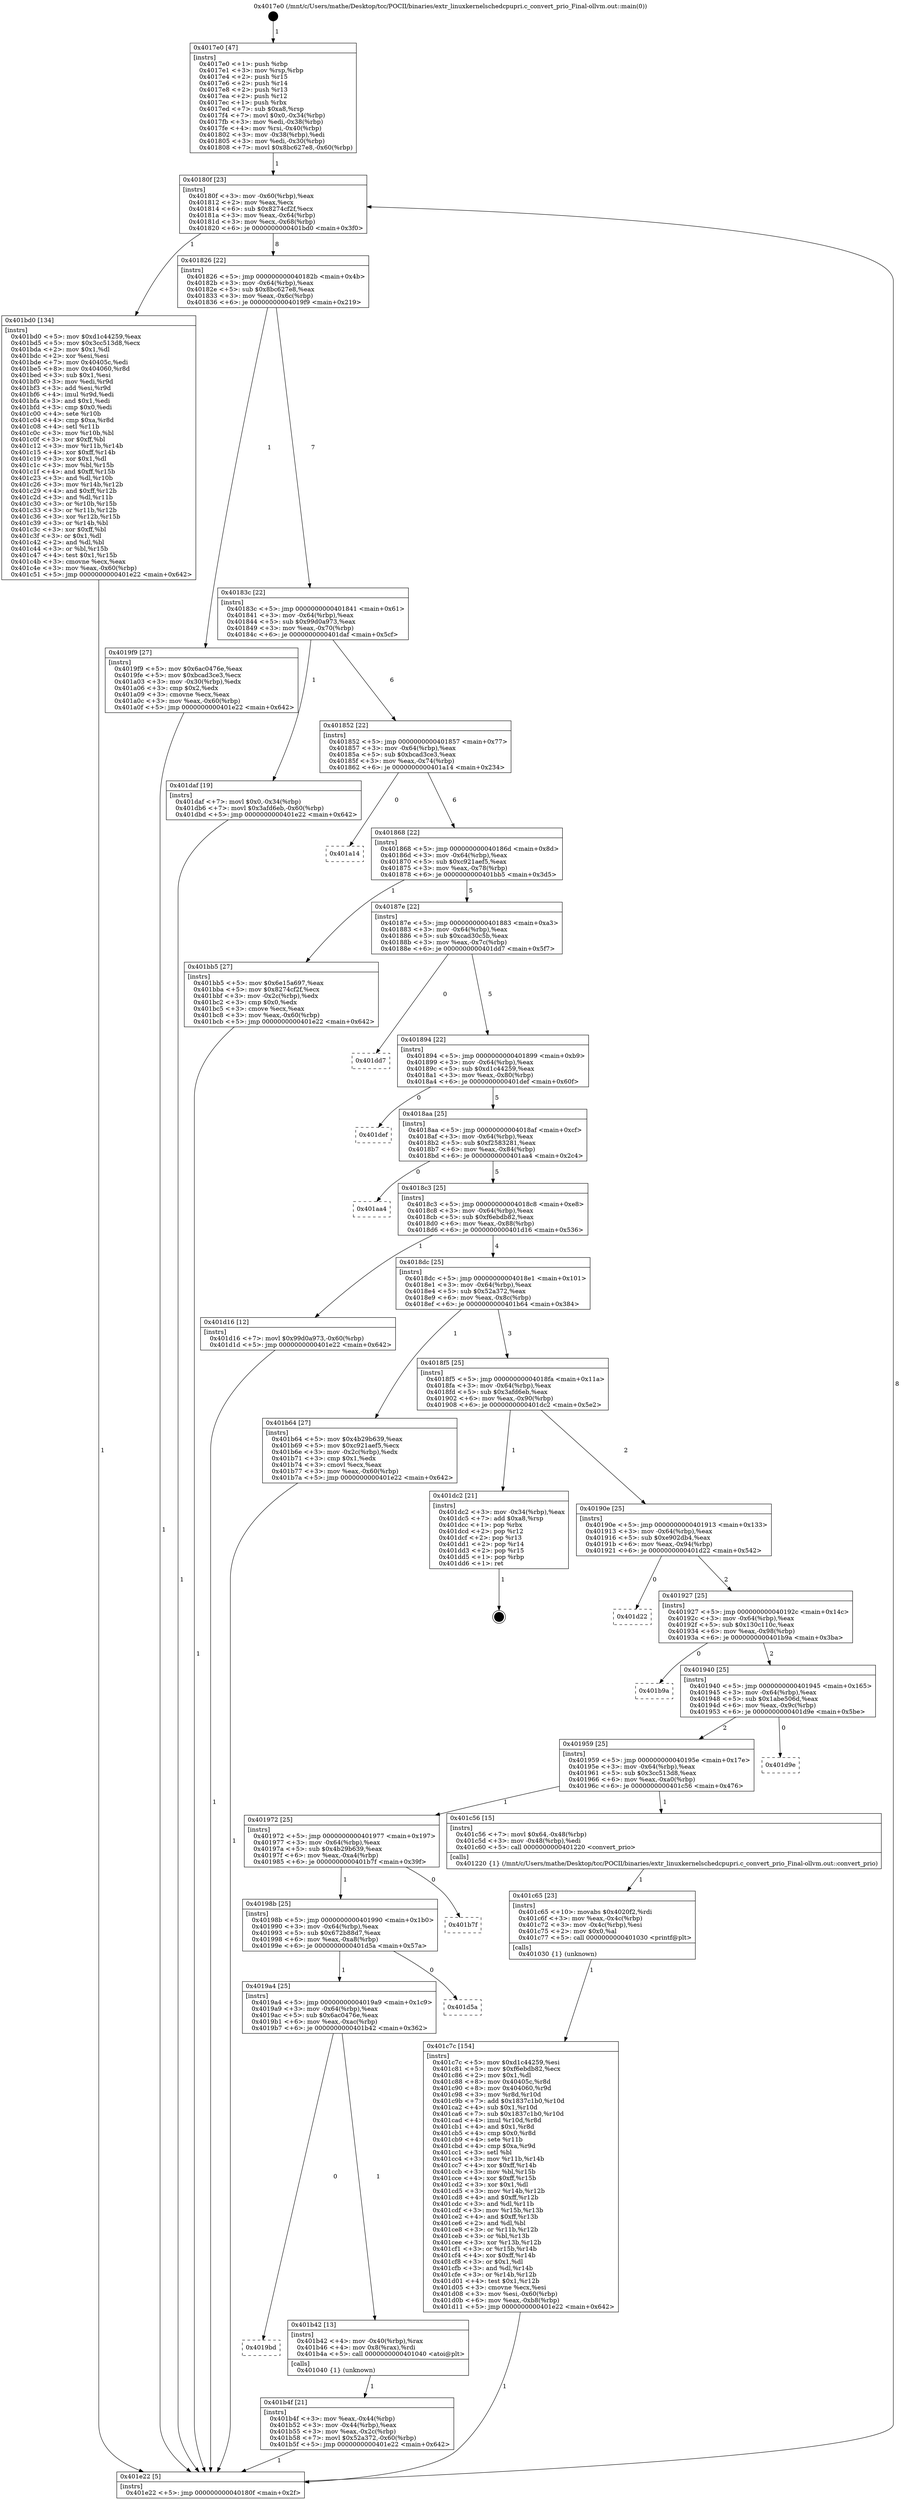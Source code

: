 digraph "0x4017e0" {
  label = "0x4017e0 (/mnt/c/Users/mathe/Desktop/tcc/POCII/binaries/extr_linuxkernelschedcpupri.c_convert_prio_Final-ollvm.out::main(0))"
  labelloc = "t"
  node[shape=record]

  Entry [label="",width=0.3,height=0.3,shape=circle,fillcolor=black,style=filled]
  "0x40180f" [label="{
     0x40180f [23]\l
     | [instrs]\l
     &nbsp;&nbsp;0x40180f \<+3\>: mov -0x60(%rbp),%eax\l
     &nbsp;&nbsp;0x401812 \<+2\>: mov %eax,%ecx\l
     &nbsp;&nbsp;0x401814 \<+6\>: sub $0x8274cf2f,%ecx\l
     &nbsp;&nbsp;0x40181a \<+3\>: mov %eax,-0x64(%rbp)\l
     &nbsp;&nbsp;0x40181d \<+3\>: mov %ecx,-0x68(%rbp)\l
     &nbsp;&nbsp;0x401820 \<+6\>: je 0000000000401bd0 \<main+0x3f0\>\l
  }"]
  "0x401bd0" [label="{
     0x401bd0 [134]\l
     | [instrs]\l
     &nbsp;&nbsp;0x401bd0 \<+5\>: mov $0xd1c44259,%eax\l
     &nbsp;&nbsp;0x401bd5 \<+5\>: mov $0x3cc513d8,%ecx\l
     &nbsp;&nbsp;0x401bda \<+2\>: mov $0x1,%dl\l
     &nbsp;&nbsp;0x401bdc \<+2\>: xor %esi,%esi\l
     &nbsp;&nbsp;0x401bde \<+7\>: mov 0x40405c,%edi\l
     &nbsp;&nbsp;0x401be5 \<+8\>: mov 0x404060,%r8d\l
     &nbsp;&nbsp;0x401bed \<+3\>: sub $0x1,%esi\l
     &nbsp;&nbsp;0x401bf0 \<+3\>: mov %edi,%r9d\l
     &nbsp;&nbsp;0x401bf3 \<+3\>: add %esi,%r9d\l
     &nbsp;&nbsp;0x401bf6 \<+4\>: imul %r9d,%edi\l
     &nbsp;&nbsp;0x401bfa \<+3\>: and $0x1,%edi\l
     &nbsp;&nbsp;0x401bfd \<+3\>: cmp $0x0,%edi\l
     &nbsp;&nbsp;0x401c00 \<+4\>: sete %r10b\l
     &nbsp;&nbsp;0x401c04 \<+4\>: cmp $0xa,%r8d\l
     &nbsp;&nbsp;0x401c08 \<+4\>: setl %r11b\l
     &nbsp;&nbsp;0x401c0c \<+3\>: mov %r10b,%bl\l
     &nbsp;&nbsp;0x401c0f \<+3\>: xor $0xff,%bl\l
     &nbsp;&nbsp;0x401c12 \<+3\>: mov %r11b,%r14b\l
     &nbsp;&nbsp;0x401c15 \<+4\>: xor $0xff,%r14b\l
     &nbsp;&nbsp;0x401c19 \<+3\>: xor $0x1,%dl\l
     &nbsp;&nbsp;0x401c1c \<+3\>: mov %bl,%r15b\l
     &nbsp;&nbsp;0x401c1f \<+4\>: and $0xff,%r15b\l
     &nbsp;&nbsp;0x401c23 \<+3\>: and %dl,%r10b\l
     &nbsp;&nbsp;0x401c26 \<+3\>: mov %r14b,%r12b\l
     &nbsp;&nbsp;0x401c29 \<+4\>: and $0xff,%r12b\l
     &nbsp;&nbsp;0x401c2d \<+3\>: and %dl,%r11b\l
     &nbsp;&nbsp;0x401c30 \<+3\>: or %r10b,%r15b\l
     &nbsp;&nbsp;0x401c33 \<+3\>: or %r11b,%r12b\l
     &nbsp;&nbsp;0x401c36 \<+3\>: xor %r12b,%r15b\l
     &nbsp;&nbsp;0x401c39 \<+3\>: or %r14b,%bl\l
     &nbsp;&nbsp;0x401c3c \<+3\>: xor $0xff,%bl\l
     &nbsp;&nbsp;0x401c3f \<+3\>: or $0x1,%dl\l
     &nbsp;&nbsp;0x401c42 \<+2\>: and %dl,%bl\l
     &nbsp;&nbsp;0x401c44 \<+3\>: or %bl,%r15b\l
     &nbsp;&nbsp;0x401c47 \<+4\>: test $0x1,%r15b\l
     &nbsp;&nbsp;0x401c4b \<+3\>: cmovne %ecx,%eax\l
     &nbsp;&nbsp;0x401c4e \<+3\>: mov %eax,-0x60(%rbp)\l
     &nbsp;&nbsp;0x401c51 \<+5\>: jmp 0000000000401e22 \<main+0x642\>\l
  }"]
  "0x401826" [label="{
     0x401826 [22]\l
     | [instrs]\l
     &nbsp;&nbsp;0x401826 \<+5\>: jmp 000000000040182b \<main+0x4b\>\l
     &nbsp;&nbsp;0x40182b \<+3\>: mov -0x64(%rbp),%eax\l
     &nbsp;&nbsp;0x40182e \<+5\>: sub $0x8bc627e8,%eax\l
     &nbsp;&nbsp;0x401833 \<+3\>: mov %eax,-0x6c(%rbp)\l
     &nbsp;&nbsp;0x401836 \<+6\>: je 00000000004019f9 \<main+0x219\>\l
  }"]
  Exit [label="",width=0.3,height=0.3,shape=circle,fillcolor=black,style=filled,peripheries=2]
  "0x4019f9" [label="{
     0x4019f9 [27]\l
     | [instrs]\l
     &nbsp;&nbsp;0x4019f9 \<+5\>: mov $0x6ac0476e,%eax\l
     &nbsp;&nbsp;0x4019fe \<+5\>: mov $0xbcad3ce3,%ecx\l
     &nbsp;&nbsp;0x401a03 \<+3\>: mov -0x30(%rbp),%edx\l
     &nbsp;&nbsp;0x401a06 \<+3\>: cmp $0x2,%edx\l
     &nbsp;&nbsp;0x401a09 \<+3\>: cmovne %ecx,%eax\l
     &nbsp;&nbsp;0x401a0c \<+3\>: mov %eax,-0x60(%rbp)\l
     &nbsp;&nbsp;0x401a0f \<+5\>: jmp 0000000000401e22 \<main+0x642\>\l
  }"]
  "0x40183c" [label="{
     0x40183c [22]\l
     | [instrs]\l
     &nbsp;&nbsp;0x40183c \<+5\>: jmp 0000000000401841 \<main+0x61\>\l
     &nbsp;&nbsp;0x401841 \<+3\>: mov -0x64(%rbp),%eax\l
     &nbsp;&nbsp;0x401844 \<+5\>: sub $0x99d0a973,%eax\l
     &nbsp;&nbsp;0x401849 \<+3\>: mov %eax,-0x70(%rbp)\l
     &nbsp;&nbsp;0x40184c \<+6\>: je 0000000000401daf \<main+0x5cf\>\l
  }"]
  "0x401e22" [label="{
     0x401e22 [5]\l
     | [instrs]\l
     &nbsp;&nbsp;0x401e22 \<+5\>: jmp 000000000040180f \<main+0x2f\>\l
  }"]
  "0x4017e0" [label="{
     0x4017e0 [47]\l
     | [instrs]\l
     &nbsp;&nbsp;0x4017e0 \<+1\>: push %rbp\l
     &nbsp;&nbsp;0x4017e1 \<+3\>: mov %rsp,%rbp\l
     &nbsp;&nbsp;0x4017e4 \<+2\>: push %r15\l
     &nbsp;&nbsp;0x4017e6 \<+2\>: push %r14\l
     &nbsp;&nbsp;0x4017e8 \<+2\>: push %r13\l
     &nbsp;&nbsp;0x4017ea \<+2\>: push %r12\l
     &nbsp;&nbsp;0x4017ec \<+1\>: push %rbx\l
     &nbsp;&nbsp;0x4017ed \<+7\>: sub $0xa8,%rsp\l
     &nbsp;&nbsp;0x4017f4 \<+7\>: movl $0x0,-0x34(%rbp)\l
     &nbsp;&nbsp;0x4017fb \<+3\>: mov %edi,-0x38(%rbp)\l
     &nbsp;&nbsp;0x4017fe \<+4\>: mov %rsi,-0x40(%rbp)\l
     &nbsp;&nbsp;0x401802 \<+3\>: mov -0x38(%rbp),%edi\l
     &nbsp;&nbsp;0x401805 \<+3\>: mov %edi,-0x30(%rbp)\l
     &nbsp;&nbsp;0x401808 \<+7\>: movl $0x8bc627e8,-0x60(%rbp)\l
  }"]
  "0x401c7c" [label="{
     0x401c7c [154]\l
     | [instrs]\l
     &nbsp;&nbsp;0x401c7c \<+5\>: mov $0xd1c44259,%esi\l
     &nbsp;&nbsp;0x401c81 \<+5\>: mov $0xf6ebdb82,%ecx\l
     &nbsp;&nbsp;0x401c86 \<+2\>: mov $0x1,%dl\l
     &nbsp;&nbsp;0x401c88 \<+8\>: mov 0x40405c,%r8d\l
     &nbsp;&nbsp;0x401c90 \<+8\>: mov 0x404060,%r9d\l
     &nbsp;&nbsp;0x401c98 \<+3\>: mov %r8d,%r10d\l
     &nbsp;&nbsp;0x401c9b \<+7\>: add $0x1837c1b0,%r10d\l
     &nbsp;&nbsp;0x401ca2 \<+4\>: sub $0x1,%r10d\l
     &nbsp;&nbsp;0x401ca6 \<+7\>: sub $0x1837c1b0,%r10d\l
     &nbsp;&nbsp;0x401cad \<+4\>: imul %r10d,%r8d\l
     &nbsp;&nbsp;0x401cb1 \<+4\>: and $0x1,%r8d\l
     &nbsp;&nbsp;0x401cb5 \<+4\>: cmp $0x0,%r8d\l
     &nbsp;&nbsp;0x401cb9 \<+4\>: sete %r11b\l
     &nbsp;&nbsp;0x401cbd \<+4\>: cmp $0xa,%r9d\l
     &nbsp;&nbsp;0x401cc1 \<+3\>: setl %bl\l
     &nbsp;&nbsp;0x401cc4 \<+3\>: mov %r11b,%r14b\l
     &nbsp;&nbsp;0x401cc7 \<+4\>: xor $0xff,%r14b\l
     &nbsp;&nbsp;0x401ccb \<+3\>: mov %bl,%r15b\l
     &nbsp;&nbsp;0x401cce \<+4\>: xor $0xff,%r15b\l
     &nbsp;&nbsp;0x401cd2 \<+3\>: xor $0x1,%dl\l
     &nbsp;&nbsp;0x401cd5 \<+3\>: mov %r14b,%r12b\l
     &nbsp;&nbsp;0x401cd8 \<+4\>: and $0xff,%r12b\l
     &nbsp;&nbsp;0x401cdc \<+3\>: and %dl,%r11b\l
     &nbsp;&nbsp;0x401cdf \<+3\>: mov %r15b,%r13b\l
     &nbsp;&nbsp;0x401ce2 \<+4\>: and $0xff,%r13b\l
     &nbsp;&nbsp;0x401ce6 \<+2\>: and %dl,%bl\l
     &nbsp;&nbsp;0x401ce8 \<+3\>: or %r11b,%r12b\l
     &nbsp;&nbsp;0x401ceb \<+3\>: or %bl,%r13b\l
     &nbsp;&nbsp;0x401cee \<+3\>: xor %r13b,%r12b\l
     &nbsp;&nbsp;0x401cf1 \<+3\>: or %r15b,%r14b\l
     &nbsp;&nbsp;0x401cf4 \<+4\>: xor $0xff,%r14b\l
     &nbsp;&nbsp;0x401cf8 \<+3\>: or $0x1,%dl\l
     &nbsp;&nbsp;0x401cfb \<+3\>: and %dl,%r14b\l
     &nbsp;&nbsp;0x401cfe \<+3\>: or %r14b,%r12b\l
     &nbsp;&nbsp;0x401d01 \<+4\>: test $0x1,%r12b\l
     &nbsp;&nbsp;0x401d05 \<+3\>: cmovne %ecx,%esi\l
     &nbsp;&nbsp;0x401d08 \<+3\>: mov %esi,-0x60(%rbp)\l
     &nbsp;&nbsp;0x401d0b \<+6\>: mov %eax,-0xb8(%rbp)\l
     &nbsp;&nbsp;0x401d11 \<+5\>: jmp 0000000000401e22 \<main+0x642\>\l
  }"]
  "0x401daf" [label="{
     0x401daf [19]\l
     | [instrs]\l
     &nbsp;&nbsp;0x401daf \<+7\>: movl $0x0,-0x34(%rbp)\l
     &nbsp;&nbsp;0x401db6 \<+7\>: movl $0x3afd6eb,-0x60(%rbp)\l
     &nbsp;&nbsp;0x401dbd \<+5\>: jmp 0000000000401e22 \<main+0x642\>\l
  }"]
  "0x401852" [label="{
     0x401852 [22]\l
     | [instrs]\l
     &nbsp;&nbsp;0x401852 \<+5\>: jmp 0000000000401857 \<main+0x77\>\l
     &nbsp;&nbsp;0x401857 \<+3\>: mov -0x64(%rbp),%eax\l
     &nbsp;&nbsp;0x40185a \<+5\>: sub $0xbcad3ce3,%eax\l
     &nbsp;&nbsp;0x40185f \<+3\>: mov %eax,-0x74(%rbp)\l
     &nbsp;&nbsp;0x401862 \<+6\>: je 0000000000401a14 \<main+0x234\>\l
  }"]
  "0x401c65" [label="{
     0x401c65 [23]\l
     | [instrs]\l
     &nbsp;&nbsp;0x401c65 \<+10\>: movabs $0x4020f2,%rdi\l
     &nbsp;&nbsp;0x401c6f \<+3\>: mov %eax,-0x4c(%rbp)\l
     &nbsp;&nbsp;0x401c72 \<+3\>: mov -0x4c(%rbp),%esi\l
     &nbsp;&nbsp;0x401c75 \<+2\>: mov $0x0,%al\l
     &nbsp;&nbsp;0x401c77 \<+5\>: call 0000000000401030 \<printf@plt\>\l
     | [calls]\l
     &nbsp;&nbsp;0x401030 \{1\} (unknown)\l
  }"]
  "0x401a14" [label="{
     0x401a14\l
  }", style=dashed]
  "0x401868" [label="{
     0x401868 [22]\l
     | [instrs]\l
     &nbsp;&nbsp;0x401868 \<+5\>: jmp 000000000040186d \<main+0x8d\>\l
     &nbsp;&nbsp;0x40186d \<+3\>: mov -0x64(%rbp),%eax\l
     &nbsp;&nbsp;0x401870 \<+5\>: sub $0xc921aef5,%eax\l
     &nbsp;&nbsp;0x401875 \<+3\>: mov %eax,-0x78(%rbp)\l
     &nbsp;&nbsp;0x401878 \<+6\>: je 0000000000401bb5 \<main+0x3d5\>\l
  }"]
  "0x401b4f" [label="{
     0x401b4f [21]\l
     | [instrs]\l
     &nbsp;&nbsp;0x401b4f \<+3\>: mov %eax,-0x44(%rbp)\l
     &nbsp;&nbsp;0x401b52 \<+3\>: mov -0x44(%rbp),%eax\l
     &nbsp;&nbsp;0x401b55 \<+3\>: mov %eax,-0x2c(%rbp)\l
     &nbsp;&nbsp;0x401b58 \<+7\>: movl $0x52a372,-0x60(%rbp)\l
     &nbsp;&nbsp;0x401b5f \<+5\>: jmp 0000000000401e22 \<main+0x642\>\l
  }"]
  "0x401bb5" [label="{
     0x401bb5 [27]\l
     | [instrs]\l
     &nbsp;&nbsp;0x401bb5 \<+5\>: mov $0x6e15a697,%eax\l
     &nbsp;&nbsp;0x401bba \<+5\>: mov $0x8274cf2f,%ecx\l
     &nbsp;&nbsp;0x401bbf \<+3\>: mov -0x2c(%rbp),%edx\l
     &nbsp;&nbsp;0x401bc2 \<+3\>: cmp $0x0,%edx\l
     &nbsp;&nbsp;0x401bc5 \<+3\>: cmove %ecx,%eax\l
     &nbsp;&nbsp;0x401bc8 \<+3\>: mov %eax,-0x60(%rbp)\l
     &nbsp;&nbsp;0x401bcb \<+5\>: jmp 0000000000401e22 \<main+0x642\>\l
  }"]
  "0x40187e" [label="{
     0x40187e [22]\l
     | [instrs]\l
     &nbsp;&nbsp;0x40187e \<+5\>: jmp 0000000000401883 \<main+0xa3\>\l
     &nbsp;&nbsp;0x401883 \<+3\>: mov -0x64(%rbp),%eax\l
     &nbsp;&nbsp;0x401886 \<+5\>: sub $0xcad30c5b,%eax\l
     &nbsp;&nbsp;0x40188b \<+3\>: mov %eax,-0x7c(%rbp)\l
     &nbsp;&nbsp;0x40188e \<+6\>: je 0000000000401dd7 \<main+0x5f7\>\l
  }"]
  "0x4019bd" [label="{
     0x4019bd\l
  }", style=dashed]
  "0x401dd7" [label="{
     0x401dd7\l
  }", style=dashed]
  "0x401894" [label="{
     0x401894 [22]\l
     | [instrs]\l
     &nbsp;&nbsp;0x401894 \<+5\>: jmp 0000000000401899 \<main+0xb9\>\l
     &nbsp;&nbsp;0x401899 \<+3\>: mov -0x64(%rbp),%eax\l
     &nbsp;&nbsp;0x40189c \<+5\>: sub $0xd1c44259,%eax\l
     &nbsp;&nbsp;0x4018a1 \<+3\>: mov %eax,-0x80(%rbp)\l
     &nbsp;&nbsp;0x4018a4 \<+6\>: je 0000000000401def \<main+0x60f\>\l
  }"]
  "0x401b42" [label="{
     0x401b42 [13]\l
     | [instrs]\l
     &nbsp;&nbsp;0x401b42 \<+4\>: mov -0x40(%rbp),%rax\l
     &nbsp;&nbsp;0x401b46 \<+4\>: mov 0x8(%rax),%rdi\l
     &nbsp;&nbsp;0x401b4a \<+5\>: call 0000000000401040 \<atoi@plt\>\l
     | [calls]\l
     &nbsp;&nbsp;0x401040 \{1\} (unknown)\l
  }"]
  "0x401def" [label="{
     0x401def\l
  }", style=dashed]
  "0x4018aa" [label="{
     0x4018aa [25]\l
     | [instrs]\l
     &nbsp;&nbsp;0x4018aa \<+5\>: jmp 00000000004018af \<main+0xcf\>\l
     &nbsp;&nbsp;0x4018af \<+3\>: mov -0x64(%rbp),%eax\l
     &nbsp;&nbsp;0x4018b2 \<+5\>: sub $0xf2583281,%eax\l
     &nbsp;&nbsp;0x4018b7 \<+6\>: mov %eax,-0x84(%rbp)\l
     &nbsp;&nbsp;0x4018bd \<+6\>: je 0000000000401aa4 \<main+0x2c4\>\l
  }"]
  "0x4019a4" [label="{
     0x4019a4 [25]\l
     | [instrs]\l
     &nbsp;&nbsp;0x4019a4 \<+5\>: jmp 00000000004019a9 \<main+0x1c9\>\l
     &nbsp;&nbsp;0x4019a9 \<+3\>: mov -0x64(%rbp),%eax\l
     &nbsp;&nbsp;0x4019ac \<+5\>: sub $0x6ac0476e,%eax\l
     &nbsp;&nbsp;0x4019b1 \<+6\>: mov %eax,-0xac(%rbp)\l
     &nbsp;&nbsp;0x4019b7 \<+6\>: je 0000000000401b42 \<main+0x362\>\l
  }"]
  "0x401aa4" [label="{
     0x401aa4\l
  }", style=dashed]
  "0x4018c3" [label="{
     0x4018c3 [25]\l
     | [instrs]\l
     &nbsp;&nbsp;0x4018c3 \<+5\>: jmp 00000000004018c8 \<main+0xe8\>\l
     &nbsp;&nbsp;0x4018c8 \<+3\>: mov -0x64(%rbp),%eax\l
     &nbsp;&nbsp;0x4018cb \<+5\>: sub $0xf6ebdb82,%eax\l
     &nbsp;&nbsp;0x4018d0 \<+6\>: mov %eax,-0x88(%rbp)\l
     &nbsp;&nbsp;0x4018d6 \<+6\>: je 0000000000401d16 \<main+0x536\>\l
  }"]
  "0x401d5a" [label="{
     0x401d5a\l
  }", style=dashed]
  "0x401d16" [label="{
     0x401d16 [12]\l
     | [instrs]\l
     &nbsp;&nbsp;0x401d16 \<+7\>: movl $0x99d0a973,-0x60(%rbp)\l
     &nbsp;&nbsp;0x401d1d \<+5\>: jmp 0000000000401e22 \<main+0x642\>\l
  }"]
  "0x4018dc" [label="{
     0x4018dc [25]\l
     | [instrs]\l
     &nbsp;&nbsp;0x4018dc \<+5\>: jmp 00000000004018e1 \<main+0x101\>\l
     &nbsp;&nbsp;0x4018e1 \<+3\>: mov -0x64(%rbp),%eax\l
     &nbsp;&nbsp;0x4018e4 \<+5\>: sub $0x52a372,%eax\l
     &nbsp;&nbsp;0x4018e9 \<+6\>: mov %eax,-0x8c(%rbp)\l
     &nbsp;&nbsp;0x4018ef \<+6\>: je 0000000000401b64 \<main+0x384\>\l
  }"]
  "0x40198b" [label="{
     0x40198b [25]\l
     | [instrs]\l
     &nbsp;&nbsp;0x40198b \<+5\>: jmp 0000000000401990 \<main+0x1b0\>\l
     &nbsp;&nbsp;0x401990 \<+3\>: mov -0x64(%rbp),%eax\l
     &nbsp;&nbsp;0x401993 \<+5\>: sub $0x672b88d7,%eax\l
     &nbsp;&nbsp;0x401998 \<+6\>: mov %eax,-0xa8(%rbp)\l
     &nbsp;&nbsp;0x40199e \<+6\>: je 0000000000401d5a \<main+0x57a\>\l
  }"]
  "0x401b64" [label="{
     0x401b64 [27]\l
     | [instrs]\l
     &nbsp;&nbsp;0x401b64 \<+5\>: mov $0x4b29b639,%eax\l
     &nbsp;&nbsp;0x401b69 \<+5\>: mov $0xc921aef5,%ecx\l
     &nbsp;&nbsp;0x401b6e \<+3\>: mov -0x2c(%rbp),%edx\l
     &nbsp;&nbsp;0x401b71 \<+3\>: cmp $0x1,%edx\l
     &nbsp;&nbsp;0x401b74 \<+3\>: cmovl %ecx,%eax\l
     &nbsp;&nbsp;0x401b77 \<+3\>: mov %eax,-0x60(%rbp)\l
     &nbsp;&nbsp;0x401b7a \<+5\>: jmp 0000000000401e22 \<main+0x642\>\l
  }"]
  "0x4018f5" [label="{
     0x4018f5 [25]\l
     | [instrs]\l
     &nbsp;&nbsp;0x4018f5 \<+5\>: jmp 00000000004018fa \<main+0x11a\>\l
     &nbsp;&nbsp;0x4018fa \<+3\>: mov -0x64(%rbp),%eax\l
     &nbsp;&nbsp;0x4018fd \<+5\>: sub $0x3afd6eb,%eax\l
     &nbsp;&nbsp;0x401902 \<+6\>: mov %eax,-0x90(%rbp)\l
     &nbsp;&nbsp;0x401908 \<+6\>: je 0000000000401dc2 \<main+0x5e2\>\l
  }"]
  "0x401b7f" [label="{
     0x401b7f\l
  }", style=dashed]
  "0x401dc2" [label="{
     0x401dc2 [21]\l
     | [instrs]\l
     &nbsp;&nbsp;0x401dc2 \<+3\>: mov -0x34(%rbp),%eax\l
     &nbsp;&nbsp;0x401dc5 \<+7\>: add $0xa8,%rsp\l
     &nbsp;&nbsp;0x401dcc \<+1\>: pop %rbx\l
     &nbsp;&nbsp;0x401dcd \<+2\>: pop %r12\l
     &nbsp;&nbsp;0x401dcf \<+2\>: pop %r13\l
     &nbsp;&nbsp;0x401dd1 \<+2\>: pop %r14\l
     &nbsp;&nbsp;0x401dd3 \<+2\>: pop %r15\l
     &nbsp;&nbsp;0x401dd5 \<+1\>: pop %rbp\l
     &nbsp;&nbsp;0x401dd6 \<+1\>: ret\l
  }"]
  "0x40190e" [label="{
     0x40190e [25]\l
     | [instrs]\l
     &nbsp;&nbsp;0x40190e \<+5\>: jmp 0000000000401913 \<main+0x133\>\l
     &nbsp;&nbsp;0x401913 \<+3\>: mov -0x64(%rbp),%eax\l
     &nbsp;&nbsp;0x401916 \<+5\>: sub $0xe902db4,%eax\l
     &nbsp;&nbsp;0x40191b \<+6\>: mov %eax,-0x94(%rbp)\l
     &nbsp;&nbsp;0x401921 \<+6\>: je 0000000000401d22 \<main+0x542\>\l
  }"]
  "0x401972" [label="{
     0x401972 [25]\l
     | [instrs]\l
     &nbsp;&nbsp;0x401972 \<+5\>: jmp 0000000000401977 \<main+0x197\>\l
     &nbsp;&nbsp;0x401977 \<+3\>: mov -0x64(%rbp),%eax\l
     &nbsp;&nbsp;0x40197a \<+5\>: sub $0x4b29b639,%eax\l
     &nbsp;&nbsp;0x40197f \<+6\>: mov %eax,-0xa4(%rbp)\l
     &nbsp;&nbsp;0x401985 \<+6\>: je 0000000000401b7f \<main+0x39f\>\l
  }"]
  "0x401d22" [label="{
     0x401d22\l
  }", style=dashed]
  "0x401927" [label="{
     0x401927 [25]\l
     | [instrs]\l
     &nbsp;&nbsp;0x401927 \<+5\>: jmp 000000000040192c \<main+0x14c\>\l
     &nbsp;&nbsp;0x40192c \<+3\>: mov -0x64(%rbp),%eax\l
     &nbsp;&nbsp;0x40192f \<+5\>: sub $0x130c110c,%eax\l
     &nbsp;&nbsp;0x401934 \<+6\>: mov %eax,-0x98(%rbp)\l
     &nbsp;&nbsp;0x40193a \<+6\>: je 0000000000401b9a \<main+0x3ba\>\l
  }"]
  "0x401c56" [label="{
     0x401c56 [15]\l
     | [instrs]\l
     &nbsp;&nbsp;0x401c56 \<+7\>: movl $0x64,-0x48(%rbp)\l
     &nbsp;&nbsp;0x401c5d \<+3\>: mov -0x48(%rbp),%edi\l
     &nbsp;&nbsp;0x401c60 \<+5\>: call 0000000000401220 \<convert_prio\>\l
     | [calls]\l
     &nbsp;&nbsp;0x401220 \{1\} (/mnt/c/Users/mathe/Desktop/tcc/POCII/binaries/extr_linuxkernelschedcpupri.c_convert_prio_Final-ollvm.out::convert_prio)\l
  }"]
  "0x401b9a" [label="{
     0x401b9a\l
  }", style=dashed]
  "0x401940" [label="{
     0x401940 [25]\l
     | [instrs]\l
     &nbsp;&nbsp;0x401940 \<+5\>: jmp 0000000000401945 \<main+0x165\>\l
     &nbsp;&nbsp;0x401945 \<+3\>: mov -0x64(%rbp),%eax\l
     &nbsp;&nbsp;0x401948 \<+5\>: sub $0x1abe506d,%eax\l
     &nbsp;&nbsp;0x40194d \<+6\>: mov %eax,-0x9c(%rbp)\l
     &nbsp;&nbsp;0x401953 \<+6\>: je 0000000000401d9e \<main+0x5be\>\l
  }"]
  "0x401959" [label="{
     0x401959 [25]\l
     | [instrs]\l
     &nbsp;&nbsp;0x401959 \<+5\>: jmp 000000000040195e \<main+0x17e\>\l
     &nbsp;&nbsp;0x40195e \<+3\>: mov -0x64(%rbp),%eax\l
     &nbsp;&nbsp;0x401961 \<+5\>: sub $0x3cc513d8,%eax\l
     &nbsp;&nbsp;0x401966 \<+6\>: mov %eax,-0xa0(%rbp)\l
     &nbsp;&nbsp;0x40196c \<+6\>: je 0000000000401c56 \<main+0x476\>\l
  }"]
  "0x401d9e" [label="{
     0x401d9e\l
  }", style=dashed]
  Entry -> "0x4017e0" [label=" 1"]
  "0x40180f" -> "0x401bd0" [label=" 1"]
  "0x40180f" -> "0x401826" [label=" 8"]
  "0x401dc2" -> Exit [label=" 1"]
  "0x401826" -> "0x4019f9" [label=" 1"]
  "0x401826" -> "0x40183c" [label=" 7"]
  "0x4019f9" -> "0x401e22" [label=" 1"]
  "0x4017e0" -> "0x40180f" [label=" 1"]
  "0x401e22" -> "0x40180f" [label=" 8"]
  "0x401daf" -> "0x401e22" [label=" 1"]
  "0x40183c" -> "0x401daf" [label=" 1"]
  "0x40183c" -> "0x401852" [label=" 6"]
  "0x401d16" -> "0x401e22" [label=" 1"]
  "0x401852" -> "0x401a14" [label=" 0"]
  "0x401852" -> "0x401868" [label=" 6"]
  "0x401c7c" -> "0x401e22" [label=" 1"]
  "0x401868" -> "0x401bb5" [label=" 1"]
  "0x401868" -> "0x40187e" [label=" 5"]
  "0x401c65" -> "0x401c7c" [label=" 1"]
  "0x40187e" -> "0x401dd7" [label=" 0"]
  "0x40187e" -> "0x401894" [label=" 5"]
  "0x401c56" -> "0x401c65" [label=" 1"]
  "0x401894" -> "0x401def" [label=" 0"]
  "0x401894" -> "0x4018aa" [label=" 5"]
  "0x401bd0" -> "0x401e22" [label=" 1"]
  "0x4018aa" -> "0x401aa4" [label=" 0"]
  "0x4018aa" -> "0x4018c3" [label=" 5"]
  "0x401b64" -> "0x401e22" [label=" 1"]
  "0x4018c3" -> "0x401d16" [label=" 1"]
  "0x4018c3" -> "0x4018dc" [label=" 4"]
  "0x401b4f" -> "0x401e22" [label=" 1"]
  "0x4018dc" -> "0x401b64" [label=" 1"]
  "0x4018dc" -> "0x4018f5" [label=" 3"]
  "0x4019a4" -> "0x4019bd" [label=" 0"]
  "0x4018f5" -> "0x401dc2" [label=" 1"]
  "0x4018f5" -> "0x40190e" [label=" 2"]
  "0x4019a4" -> "0x401b42" [label=" 1"]
  "0x40190e" -> "0x401d22" [label=" 0"]
  "0x40190e" -> "0x401927" [label=" 2"]
  "0x40198b" -> "0x4019a4" [label=" 1"]
  "0x401927" -> "0x401b9a" [label=" 0"]
  "0x401927" -> "0x401940" [label=" 2"]
  "0x40198b" -> "0x401d5a" [label=" 0"]
  "0x401940" -> "0x401d9e" [label=" 0"]
  "0x401940" -> "0x401959" [label=" 2"]
  "0x401b42" -> "0x401b4f" [label=" 1"]
  "0x401959" -> "0x401c56" [label=" 1"]
  "0x401959" -> "0x401972" [label=" 1"]
  "0x401bb5" -> "0x401e22" [label=" 1"]
  "0x401972" -> "0x401b7f" [label=" 0"]
  "0x401972" -> "0x40198b" [label=" 1"]
}
